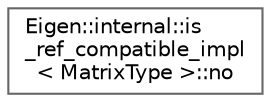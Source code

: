 digraph "类继承关系图"
{
 // LATEX_PDF_SIZE
  bgcolor="transparent";
  edge [fontname=Helvetica,fontsize=10,labelfontname=Helvetica,labelfontsize=10];
  node [fontname=Helvetica,fontsize=10,shape=box,height=0.2,width=0.4];
  rankdir="LR";
  Node0 [id="Node000000",label="Eigen::internal::is\l_ref_compatible_impl\l\< MatrixType \>::no",height=0.2,width=0.4,color="grey40", fillcolor="white", style="filled",URL="$struct_eigen_1_1internal_1_1is__ref__compatible__impl_1_1no.html",tooltip=" "];
}
